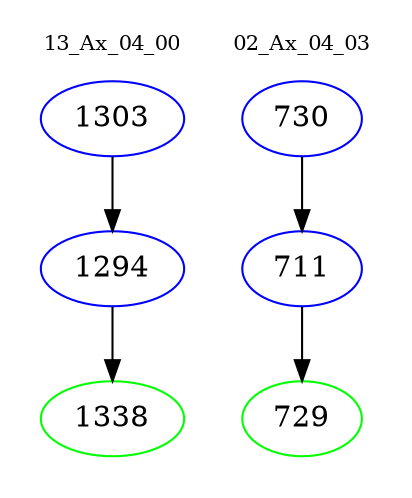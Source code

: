 digraph{
subgraph cluster_0 {
color = white
label = "13_Ax_04_00";
fontsize=10;
T0_1303 [label="1303", color="blue"]
T0_1303 -> T0_1294 [color="black"]
T0_1294 [label="1294", color="blue"]
T0_1294 -> T0_1338 [color="black"]
T0_1338 [label="1338", color="green"]
}
subgraph cluster_1 {
color = white
label = "02_Ax_04_03";
fontsize=10;
T1_730 [label="730", color="blue"]
T1_730 -> T1_711 [color="black"]
T1_711 [label="711", color="blue"]
T1_711 -> T1_729 [color="black"]
T1_729 [label="729", color="green"]
}
}
